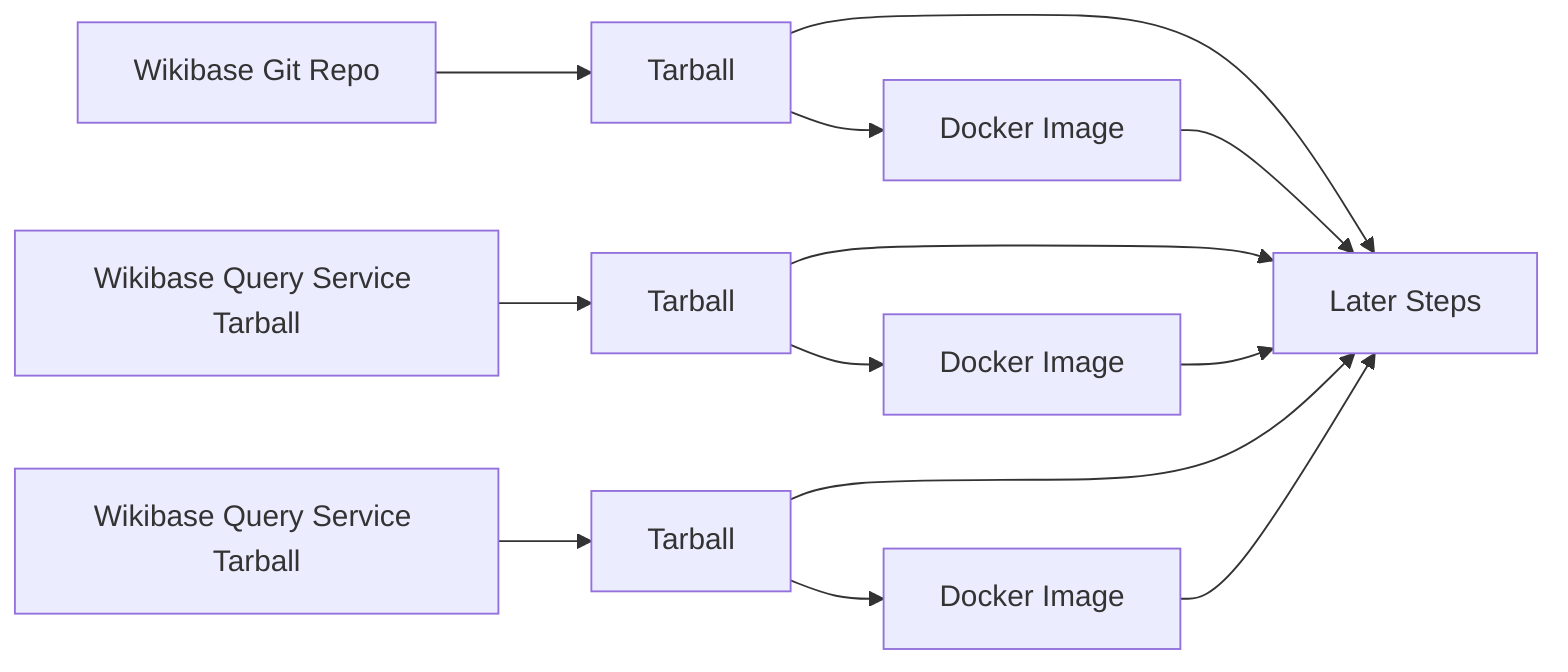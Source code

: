graph LR
  wbgit[Wikibase Git Repo] --> wbtar[Tarball] --> publish[Later Steps];
  wbtar --> wbdocker[Docker Image] --> publish;
  qsgit[Wikibase Query Service Tarball] --> qstar[Tarball] --> publish;
  qstar --> qsdocker[Docker Image] --> publish;
  qsuigit[Wikibase Query Service Tarball] --> qsuitar[Tarball] --> publish;
  qsuitar --> qsuidocker[Docker Image] --> publish;